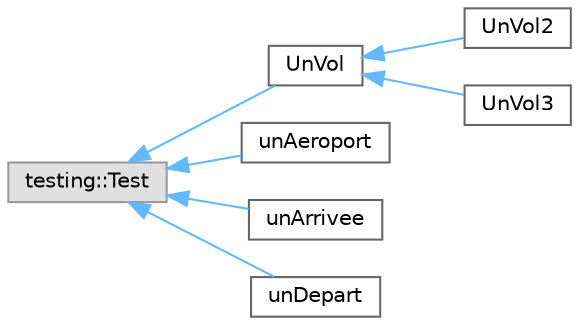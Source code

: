 digraph "Graphical Class Hierarchy"
{
 // LATEX_PDF_SIZE
  bgcolor="transparent";
  edge [fontname=Helvetica,fontsize=10,labelfontname=Helvetica,labelfontsize=10];
  node [fontname=Helvetica,fontsize=10,shape=box,height=0.2,width=0.4];
  rankdir="LR";
  Node0 [id="Node000000",label="testing::Test",height=0.2,width=0.4,color="grey60", fillcolor="#E0E0E0", style="filled",tooltip=" "];
  Node0 -> Node1 [id="edge12_Node000000_Node000001",dir="back",color="steelblue1",style="solid",tooltip=" "];
  Node1 [id="Node000001",label="UnVol",height=0.2,width=0.4,color="grey40", fillcolor="white", style="filled",URL="$class_un_vol.html",tooltip="Fixture pour tests sur un Vol valide."];
  Node1 -> Node2 [id="edge13_Node000001_Node000002",dir="back",color="steelblue1",style="solid",tooltip=" "];
  Node2 [id="Node000002",label="UnVol2",height=0.2,width=0.4,color="grey40", fillcolor="white", style="filled",URL="$class_un_vol2.html",tooltip="Fixture pour tests sur un deuxième Vol valide différent."];
  Node1 -> Node3 [id="edge14_Node000001_Node000003",dir="back",color="steelblue1",style="solid",tooltip=" "];
  Node3 [id="Node000003",label="UnVol3",height=0.2,width=0.4,color="grey40", fillcolor="white", style="filled",URL="$class_un_vol3.html",tooltip="Fixture pour tests sur un troisième Vol identique au premier."];
  Node0 -> Node4 [id="edge15_Node000000_Node000004",dir="back",color="steelblue1",style="solid",tooltip=" "];
  Node4 [id="Node000004",label="unAeroport",height=0.2,width=0.4,color="grey40", fillcolor="white", style="filled",URL="$classun_aeroport.html",tooltip="Fixture de test pour un objet Aeroport."];
  Node0 -> Node5 [id="edge16_Node000000_Node000005",dir="back",color="steelblue1",style="solid",tooltip=" "];
  Node5 [id="Node000005",label="unArrivee",height=0.2,width=0.4,color="grey40", fillcolor="white", style="filled",URL="$classun_arrivee.html",tooltip="Fixture pour les tests unitaires sur un objet Arrivee."];
  Node0 -> Node6 [id="edge17_Node000000_Node000006",dir="back",color="steelblue1",style="solid",tooltip=" "];
  Node6 [id="Node000006",label="unDepart",height=0.2,width=0.4,color="grey40", fillcolor="white", style="filled",URL="$classun_depart.html",tooltip="Fixture pour les tests sur un objet Depart valide."];
}
